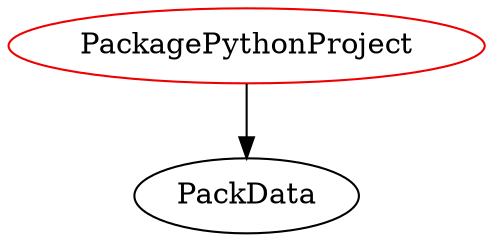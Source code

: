 digraph packagepythonproject{
PackagePythonProject -> PackData;
PackagePythonProject	[shape=oval, color=red2, label="PackagePythonProject"];
}
